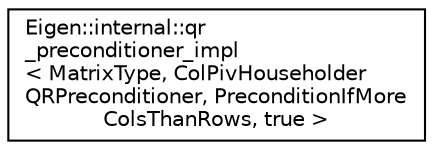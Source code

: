 digraph "Graphical Class Hierarchy"
{
  edge [fontname="Helvetica",fontsize="10",labelfontname="Helvetica",labelfontsize="10"];
  node [fontname="Helvetica",fontsize="10",shape=record];
  rankdir="LR";
  Node1 [label="Eigen::internal::qr\l_preconditioner_impl\l\< MatrixType, ColPivHouseholder\lQRPreconditioner, PreconditionIfMore\lColsThanRows, true \>",height=0.2,width=0.4,color="black", fillcolor="white", style="filled",URL="$class_eigen_1_1internal_1_1qr__preconditioner__impl_3_01_matrix_type_00_01_col_piv_householder_q9febbd0c27c13f65b619ca11d9f35cb8.html"];
}
